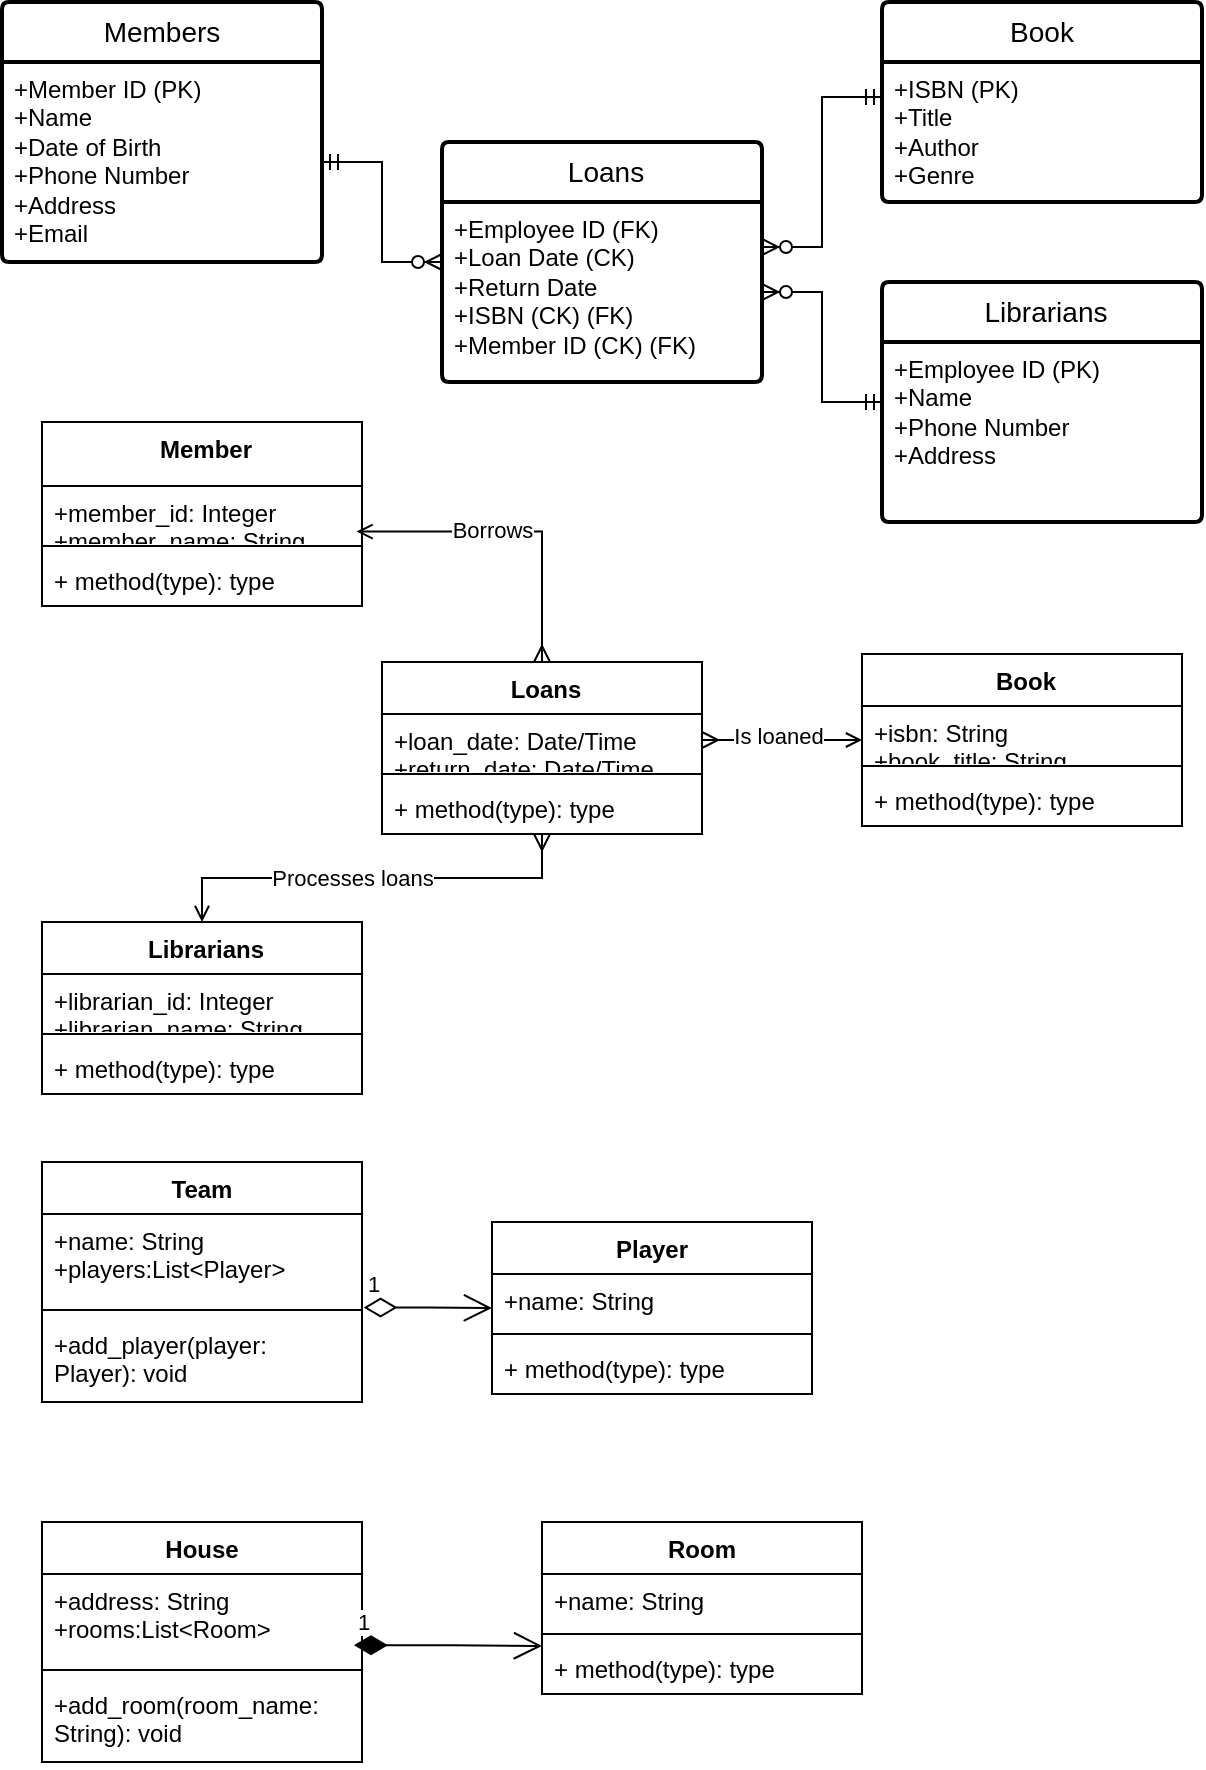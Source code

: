 <mxfile version="24.4.9" type="github">
  <diagram name="Page-1" id="JQiX8kT1mr57dHyr-gnF">
    <mxGraphModel dx="1050" dy="530" grid="1" gridSize="10" guides="1" tooltips="1" connect="1" arrows="1" fold="1" page="1" pageScale="1" pageWidth="850" pageHeight="1100" math="0" shadow="0">
      <root>
        <mxCell id="0" />
        <mxCell id="1" parent="0" />
        <mxCell id="DEPRjO1uCGuWEpomlT2Z-29" value="Book" style="swimlane;childLayout=stackLayout;horizontal=1;startSize=30;horizontalStack=0;rounded=1;fontSize=14;fontStyle=0;strokeWidth=2;resizeParent=0;resizeLast=1;shadow=0;dashed=0;align=center;arcSize=4;whiteSpace=wrap;html=1;" parent="1" vertex="1">
          <mxGeometry x="460" y="10" width="160" height="100" as="geometry" />
        </mxCell>
        <mxCell id="DEPRjO1uCGuWEpomlT2Z-30" value="+ISBN (PK)&lt;div&gt;+Title&lt;/div&gt;&lt;div&gt;+Author&lt;/div&gt;&lt;div&gt;+Genre&lt;/div&gt;" style="align=left;strokeColor=none;fillColor=none;spacingLeft=4;fontSize=12;verticalAlign=top;resizable=0;rotatable=0;part=1;html=1;" parent="DEPRjO1uCGuWEpomlT2Z-29" vertex="1">
          <mxGeometry y="30" width="160" height="70" as="geometry" />
        </mxCell>
        <mxCell id="DEPRjO1uCGuWEpomlT2Z-31" value="Members" style="swimlane;childLayout=stackLayout;horizontal=1;startSize=30;horizontalStack=0;rounded=1;fontSize=14;fontStyle=0;strokeWidth=2;resizeParent=0;resizeLast=1;shadow=0;dashed=0;align=center;arcSize=4;whiteSpace=wrap;html=1;" parent="1" vertex="1">
          <mxGeometry x="20" y="10" width="160" height="130" as="geometry" />
        </mxCell>
        <mxCell id="DEPRjO1uCGuWEpomlT2Z-32" value="+Member ID (PK)&lt;div&gt;+Name&lt;/div&gt;&lt;div&gt;+Date of Birth&lt;/div&gt;&lt;div&gt;+Phone Number&lt;/div&gt;&lt;div&gt;+Address&lt;/div&gt;&lt;div&gt;+Email&lt;/div&gt;" style="align=left;strokeColor=none;fillColor=none;spacingLeft=4;fontSize=12;verticalAlign=top;resizable=0;rotatable=0;part=1;html=1;" parent="DEPRjO1uCGuWEpomlT2Z-31" vertex="1">
          <mxGeometry y="30" width="160" height="100" as="geometry" />
        </mxCell>
        <mxCell id="DEPRjO1uCGuWEpomlT2Z-33" value="Loans" style="swimlane;childLayout=stackLayout;horizontal=1;startSize=30;horizontalStack=0;rounded=1;fontSize=14;fontStyle=0;strokeWidth=2;resizeParent=0;resizeLast=1;shadow=0;dashed=0;align=center;arcSize=4;whiteSpace=wrap;html=1;verticalAlign=top;spacingLeft=4;fontFamily=Helvetica;fontColor=default;resizable=0;fillColor=none;direction=east;" parent="1" vertex="1">
          <mxGeometry x="240" y="80" width="160" height="120" as="geometry" />
        </mxCell>
        <mxCell id="DEPRjO1uCGuWEpomlT2Z-34" value="&lt;div&gt;+Employee ID (FK)&lt;/div&gt;&lt;div&gt;+Loan Date (CK)&lt;/div&gt;&lt;div&gt;+Return Date&lt;/div&gt;&lt;div&gt;+ISBN (CK) (FK)&lt;/div&gt;&lt;div&gt;+Member ID (CK) (FK)&lt;/div&gt;" style="align=left;strokeColor=none;fillColor=none;spacingLeft=4;fontSize=12;verticalAlign=top;resizable=0;rotatable=0;part=1;html=1;fontFamily=Helvetica;fontColor=default;" parent="DEPRjO1uCGuWEpomlT2Z-33" vertex="1">
          <mxGeometry y="30" width="160" height="90" as="geometry" />
        </mxCell>
        <mxCell id="DEPRjO1uCGuWEpomlT2Z-35" value="Librarians" style="swimlane;childLayout=stackLayout;horizontal=1;startSize=30;horizontalStack=0;rounded=1;fontSize=14;fontStyle=0;strokeWidth=2;resizeParent=0;resizeLast=1;shadow=0;dashed=0;align=center;arcSize=4;whiteSpace=wrap;html=1;verticalAlign=top;spacingLeft=4;fontFamily=Helvetica;fontColor=default;resizable=0;fillColor=none;" parent="1" vertex="1">
          <mxGeometry x="460" y="150" width="160" height="120" as="geometry" />
        </mxCell>
        <mxCell id="DEPRjO1uCGuWEpomlT2Z-36" value="+Employee ID (PK)&lt;div&gt;+Name&lt;/div&gt;&lt;div&gt;+Phone Number&lt;/div&gt;&lt;div&gt;+Address&lt;/div&gt;&lt;div&gt;&amp;nbsp;&lt;/div&gt;" style="align=left;strokeColor=none;fillColor=none;spacingLeft=4;fontSize=12;verticalAlign=top;resizable=0;rotatable=0;part=1;html=1;fontFamily=Helvetica;fontColor=default;" parent="DEPRjO1uCGuWEpomlT2Z-35" vertex="1">
          <mxGeometry y="30" width="160" height="90" as="geometry" />
        </mxCell>
        <mxCell id="DEPRjO1uCGuWEpomlT2Z-47" style="edgeStyle=orthogonalEdgeStyle;rounded=0;orthogonalLoop=1;jettySize=auto;html=1;exitX=0.5;exitY=1;exitDx=0;exitDy=0;fontFamily=Helvetica;fontSize=12;fontColor=default;resizable=0;" parent="DEPRjO1uCGuWEpomlT2Z-35" source="DEPRjO1uCGuWEpomlT2Z-36" target="DEPRjO1uCGuWEpomlT2Z-36" edge="1">
          <mxGeometry relative="1" as="geometry" />
        </mxCell>
        <mxCell id="DEPRjO1uCGuWEpomlT2Z-39" value="" style="edgeStyle=entityRelationEdgeStyle;fontSize=12;html=1;endArrow=ERzeroToMany;startArrow=ERmandOne;rounded=0;fontFamily=Helvetica;fontColor=default;resizable=0;exitX=1;exitY=0.5;exitDx=0;exitDy=0;entryX=0;entryY=0.5;entryDx=0;entryDy=0;" parent="1" source="DEPRjO1uCGuWEpomlT2Z-32" target="DEPRjO1uCGuWEpomlT2Z-33" edge="1">
          <mxGeometry width="100" height="100" relative="1" as="geometry">
            <mxPoint x="370" y="330" as="sourcePoint" />
            <mxPoint x="470" y="230" as="targetPoint" />
          </mxGeometry>
        </mxCell>
        <mxCell id="DEPRjO1uCGuWEpomlT2Z-41" value="" style="edgeStyle=entityRelationEdgeStyle;fontSize=12;html=1;endArrow=ERzeroToMany;startArrow=ERmandOne;rounded=0;fontFamily=Helvetica;fontColor=default;resizable=0;exitX=0;exitY=0.25;exitDx=0;exitDy=0;entryX=1;entryY=0.25;entryDx=0;entryDy=0;" parent="1" source="DEPRjO1uCGuWEpomlT2Z-30" target="DEPRjO1uCGuWEpomlT2Z-34" edge="1">
          <mxGeometry width="100" height="100" relative="1" as="geometry">
            <mxPoint x="190" y="135" as="sourcePoint" />
            <mxPoint x="250" y="270" as="targetPoint" />
            <Array as="points">
              <mxPoint x="440" y="200" />
            </Array>
          </mxGeometry>
        </mxCell>
        <mxCell id="DEPRjO1uCGuWEpomlT2Z-49" value="" style="edgeStyle=entityRelationEdgeStyle;fontSize=12;html=1;endArrow=ERzeroToMany;startArrow=ERmandOne;rounded=0;fontFamily=Helvetica;fontColor=default;resizable=0;exitX=0;exitY=0.5;exitDx=0;exitDy=0;entryX=1;entryY=0.5;entryDx=0;entryDy=0;" parent="1" source="DEPRjO1uCGuWEpomlT2Z-35" target="DEPRjO1uCGuWEpomlT2Z-34" edge="1">
          <mxGeometry width="100" height="100" relative="1" as="geometry">
            <mxPoint x="480" y="118" as="sourcePoint" />
            <mxPoint x="480" y="380" as="targetPoint" />
            <Array as="points">
              <mxPoint x="460" y="220" />
            </Array>
          </mxGeometry>
        </mxCell>
        <mxCell id="DEPRjO1uCGuWEpomlT2Z-62" value="Member" style="swimlane;fontStyle=1;align=center;verticalAlign=top;childLayout=stackLayout;horizontal=1;startSize=32;horizontalStack=0;resizeParent=1;resizeParentMax=0;resizeLast=0;collapsible=1;marginBottom=0;whiteSpace=wrap;html=1;spacingLeft=4;fontFamily=Helvetica;fontSize=12;fontColor=default;resizable=0;fillColor=none;direction=east;" parent="1" vertex="1">
          <mxGeometry x="40" y="220" width="160" height="92" as="geometry" />
        </mxCell>
        <mxCell id="DEPRjO1uCGuWEpomlT2Z-63" value="&lt;span style=&quot;text-wrap: nowrap;&quot;&gt;+member_id: Integer&lt;/span&gt;&lt;div&gt;&lt;span style=&quot;text-wrap: nowrap;&quot;&gt;+member_name: String&lt;/span&gt;&lt;/div&gt;&lt;div&gt;&lt;span style=&quot;text-wrap: nowrap;&quot;&gt;+member_address: String&lt;/span&gt;&lt;/div&gt;&lt;div&gt;&lt;span style=&quot;text-wrap: nowrap;&quot;&gt;+member_mobile: String&lt;/span&gt;&lt;/div&gt;&lt;div&gt;&lt;span style=&quot;text-wrap: nowrap;&quot;&gt;+member_email: String&lt;/span&gt;&lt;/div&gt;" style="text;strokeColor=none;fillColor=none;align=left;verticalAlign=top;spacingLeft=4;spacingRight=4;overflow=hidden;rotatable=0;points=[[0,0.5],[1,0.5]];portConstraint=eastwest;whiteSpace=wrap;html=1;fontFamily=Helvetica;fontSize=12;fontColor=default;resizable=0;" parent="DEPRjO1uCGuWEpomlT2Z-62" vertex="1">
          <mxGeometry y="32" width="160" height="26" as="geometry" />
        </mxCell>
        <mxCell id="DEPRjO1uCGuWEpomlT2Z-64" value="" style="line;strokeWidth=1;fillColor=none;align=left;verticalAlign=middle;spacingTop=-1;spacingLeft=3;spacingRight=3;rotatable=0;labelPosition=right;points=[];portConstraint=eastwest;strokeColor=inherit;fontFamily=Helvetica;fontSize=12;fontColor=default;resizable=0;" parent="DEPRjO1uCGuWEpomlT2Z-62" vertex="1">
          <mxGeometry y="58" width="160" height="8" as="geometry" />
        </mxCell>
        <mxCell id="DEPRjO1uCGuWEpomlT2Z-65" value="+ method(type): type" style="text;strokeColor=none;fillColor=none;align=left;verticalAlign=top;spacingLeft=4;spacingRight=4;overflow=hidden;rotatable=0;points=[[0,0.5],[1,0.5]];portConstraint=eastwest;whiteSpace=wrap;html=1;fontFamily=Helvetica;fontSize=12;fontColor=default;resizable=0;" parent="DEPRjO1uCGuWEpomlT2Z-62" vertex="1">
          <mxGeometry y="66" width="160" height="26" as="geometry" />
        </mxCell>
        <mxCell id="TEkkvYS7rRXiAWXZvt8I-15" style="edgeStyle=orthogonalEdgeStyle;rounded=0;orthogonalLoop=1;jettySize=auto;html=1;exitX=0.5;exitY=1;exitDx=0;exitDy=0;entryX=0.5;entryY=0;entryDx=0;entryDy=0;startArrow=ERmany;startFill=0;endArrow=open;endFill=0;" edge="1" parent="1" source="DEPRjO1uCGuWEpomlT2Z-66" target="DEPRjO1uCGuWEpomlT2Z-74">
          <mxGeometry relative="1" as="geometry" />
        </mxCell>
        <mxCell id="TEkkvYS7rRXiAWXZvt8I-16" value="Processes loans" style="edgeLabel;html=1;align=center;verticalAlign=middle;resizable=0;points=[];" vertex="1" connectable="0" parent="TEkkvYS7rRXiAWXZvt8I-15">
          <mxGeometry x="0.099" relative="1" as="geometry">
            <mxPoint as="offset" />
          </mxGeometry>
        </mxCell>
        <mxCell id="DEPRjO1uCGuWEpomlT2Z-66" value="Loans" style="swimlane;fontStyle=1;align=center;verticalAlign=top;childLayout=stackLayout;horizontal=1;startSize=26;horizontalStack=0;resizeParent=1;resizeParentMax=0;resizeLast=0;collapsible=1;marginBottom=0;whiteSpace=wrap;html=1;spacingLeft=4;fontFamily=Helvetica;fontSize=12;fontColor=default;resizable=0;fillColor=none;" parent="1" vertex="1">
          <mxGeometry x="210" y="340" width="160" height="86" as="geometry" />
        </mxCell>
        <mxCell id="DEPRjO1uCGuWEpomlT2Z-67" value="&lt;div style=&quot;text-wrap: nowrap;&quot;&gt;+loan_date: Date/Time&lt;/div&gt;&lt;div style=&quot;text-wrap: nowrap;&quot;&gt;+return_date: Date/Time&lt;/div&gt;&lt;div style=&quot;text-wrap: nowrap;&quot;&gt;+member_id: Integer&lt;/div&gt;&lt;div style=&quot;text-wrap: nowrap;&quot;&gt;+isbn: String&lt;/div&gt;&lt;div style=&quot;text-wrap: nowrap;&quot;&gt;+staff_id: Integer&lt;/div&gt;" style="text;strokeColor=none;fillColor=none;align=left;verticalAlign=top;spacingLeft=4;spacingRight=4;overflow=hidden;rotatable=0;points=[[0,0.5],[1,0.5]];portConstraint=eastwest;whiteSpace=wrap;html=1;fontFamily=Helvetica;fontSize=12;fontColor=default;resizable=0;" parent="DEPRjO1uCGuWEpomlT2Z-66" vertex="1">
          <mxGeometry y="26" width="160" height="26" as="geometry" />
        </mxCell>
        <mxCell id="DEPRjO1uCGuWEpomlT2Z-68" value="" style="line;strokeWidth=1;fillColor=none;align=left;verticalAlign=middle;spacingTop=-1;spacingLeft=3;spacingRight=3;rotatable=0;labelPosition=right;points=[];portConstraint=eastwest;strokeColor=inherit;fontFamily=Helvetica;fontSize=12;fontColor=default;resizable=0;" parent="DEPRjO1uCGuWEpomlT2Z-66" vertex="1">
          <mxGeometry y="52" width="160" height="8" as="geometry" />
        </mxCell>
        <mxCell id="DEPRjO1uCGuWEpomlT2Z-69" value="+ method(type): type" style="text;strokeColor=none;fillColor=none;align=left;verticalAlign=top;spacingLeft=4;spacingRight=4;overflow=hidden;rotatable=0;points=[[0,0.5],[1,0.5]];portConstraint=eastwest;whiteSpace=wrap;html=1;fontFamily=Helvetica;fontSize=12;fontColor=default;resizable=0;" parent="DEPRjO1uCGuWEpomlT2Z-66" vertex="1">
          <mxGeometry y="60" width="160" height="26" as="geometry" />
        </mxCell>
        <mxCell id="DEPRjO1uCGuWEpomlT2Z-70" value="Book" style="swimlane;fontStyle=1;align=center;verticalAlign=top;childLayout=stackLayout;horizontal=1;startSize=26;horizontalStack=0;resizeParent=1;resizeParentMax=0;resizeLast=0;collapsible=1;marginBottom=0;whiteSpace=wrap;html=1;spacingLeft=4;fontFamily=Helvetica;fontSize=12;fontColor=default;resizable=0;fillColor=none;" parent="1" vertex="1">
          <mxGeometry x="450" y="336" width="160" height="86" as="geometry" />
        </mxCell>
        <mxCell id="DEPRjO1uCGuWEpomlT2Z-71" value="&lt;div style=&quot;text-wrap: nowrap;&quot;&gt;+isbn: String&lt;/div&gt;&lt;div style=&quot;text-wrap: nowrap;&quot;&gt;+book_title: String&lt;/div&gt;&lt;div style=&quot;text-wrap: nowrap;&quot;&gt;+book_author: String&lt;/div&gt;&lt;div style=&quot;text-wrap: nowrap;&quot;&gt;+book_genre: String&lt;/div&gt;" style="text;strokeColor=none;fillColor=none;align=left;verticalAlign=top;spacingLeft=4;spacingRight=4;overflow=hidden;rotatable=0;points=[[0,0.5],[1,0.5]];portConstraint=eastwest;whiteSpace=wrap;html=1;fontFamily=Helvetica;fontSize=12;fontColor=default;resizable=0;" parent="DEPRjO1uCGuWEpomlT2Z-70" vertex="1">
          <mxGeometry y="26" width="160" height="26" as="geometry" />
        </mxCell>
        <mxCell id="DEPRjO1uCGuWEpomlT2Z-72" value="" style="line;strokeWidth=1;fillColor=none;align=left;verticalAlign=middle;spacingTop=-1;spacingLeft=3;spacingRight=3;rotatable=0;labelPosition=right;points=[];portConstraint=eastwest;strokeColor=inherit;fontFamily=Helvetica;fontSize=12;fontColor=default;resizable=0;" parent="DEPRjO1uCGuWEpomlT2Z-70" vertex="1">
          <mxGeometry y="52" width="160" height="8" as="geometry" />
        </mxCell>
        <mxCell id="DEPRjO1uCGuWEpomlT2Z-73" value="+ method(type): type" style="text;strokeColor=none;fillColor=none;align=left;verticalAlign=top;spacingLeft=4;spacingRight=4;overflow=hidden;rotatable=0;points=[[0,0.5],[1,0.5]];portConstraint=eastwest;whiteSpace=wrap;html=1;fontFamily=Helvetica;fontSize=12;fontColor=default;resizable=0;" parent="DEPRjO1uCGuWEpomlT2Z-70" vertex="1">
          <mxGeometry y="60" width="160" height="26" as="geometry" />
        </mxCell>
        <mxCell id="DEPRjO1uCGuWEpomlT2Z-74" value="Librarians" style="swimlane;fontStyle=1;align=center;verticalAlign=top;childLayout=stackLayout;horizontal=1;startSize=26;horizontalStack=0;resizeParent=1;resizeParentMax=0;resizeLast=0;collapsible=1;marginBottom=0;whiteSpace=wrap;html=1;spacingLeft=4;fontFamily=Helvetica;fontSize=12;fontColor=default;resizable=0;fillColor=none;" parent="1" vertex="1">
          <mxGeometry x="40" y="470" width="160" height="86" as="geometry" />
        </mxCell>
        <mxCell id="DEPRjO1uCGuWEpomlT2Z-75" value="&lt;div style=&quot;text-wrap: nowrap;&quot;&gt;+librarian_id: Integer&lt;/div&gt;&lt;div style=&quot;text-wrap: nowrap;&quot;&gt;+librarian_name: String&lt;/div&gt;&lt;div style=&quot;text-wrap: nowrap;&quot;&gt;+librarian_mobile: String&lt;/div&gt;&lt;div style=&quot;text-wrap: nowrap;&quot;&gt;+librarian_address: String&lt;/div&gt;" style="text;strokeColor=none;fillColor=none;align=left;verticalAlign=top;spacingLeft=4;spacingRight=4;overflow=hidden;rotatable=0;points=[[0,0.5],[1,0.5]];portConstraint=eastwest;whiteSpace=wrap;html=1;fontFamily=Helvetica;fontSize=12;fontColor=default;resizable=0;" parent="DEPRjO1uCGuWEpomlT2Z-74" vertex="1">
          <mxGeometry y="26" width="160" height="26" as="geometry" />
        </mxCell>
        <mxCell id="DEPRjO1uCGuWEpomlT2Z-76" value="" style="line;strokeWidth=1;fillColor=none;align=left;verticalAlign=middle;spacingTop=-1;spacingLeft=3;spacingRight=3;rotatable=0;labelPosition=right;points=[];portConstraint=eastwest;strokeColor=inherit;fontFamily=Helvetica;fontSize=12;fontColor=default;resizable=0;" parent="DEPRjO1uCGuWEpomlT2Z-74" vertex="1">
          <mxGeometry y="52" width="160" height="8" as="geometry" />
        </mxCell>
        <mxCell id="DEPRjO1uCGuWEpomlT2Z-77" value="+ method(type): type" style="text;strokeColor=none;fillColor=none;align=left;verticalAlign=top;spacingLeft=4;spacingRight=4;overflow=hidden;rotatable=0;points=[[0,0.5],[1,0.5]];portConstraint=eastwest;whiteSpace=wrap;html=1;fontFamily=Helvetica;fontSize=12;fontColor=default;resizable=0;" parent="DEPRjO1uCGuWEpomlT2Z-74" vertex="1">
          <mxGeometry y="60" width="160" height="26" as="geometry" />
        </mxCell>
        <mxCell id="TEkkvYS7rRXiAWXZvt8I-12" style="edgeStyle=orthogonalEdgeStyle;rounded=0;orthogonalLoop=1;jettySize=auto;html=1;exitX=0.5;exitY=0;exitDx=0;exitDy=0;startArrow=ERmany;startFill=0;endArrow=open;endFill=0;entryX=0.983;entryY=0.877;entryDx=0;entryDy=0;entryPerimeter=0;" edge="1" parent="1" source="DEPRjO1uCGuWEpomlT2Z-66" target="DEPRjO1uCGuWEpomlT2Z-63">
          <mxGeometry relative="1" as="geometry">
            <mxPoint x="350" y="610" as="targetPoint" />
          </mxGeometry>
        </mxCell>
        <mxCell id="TEkkvYS7rRXiAWXZvt8I-13" value="Borrows" style="edgeLabel;html=1;align=center;verticalAlign=middle;resizable=0;points=[];" vertex="1" connectable="0" parent="TEkkvYS7rRXiAWXZvt8I-12">
          <mxGeometry x="0.138" y="-1" relative="1" as="geometry">
            <mxPoint as="offset" />
          </mxGeometry>
        </mxCell>
        <mxCell id="TEkkvYS7rRXiAWXZvt8I-6" value="" style="endArrow=open;endFill=1;html=1;rounded=0;exitX=1;exitY=0.5;exitDx=0;exitDy=0;startArrow=ERmany;startFill=0;entryX=0;entryY=0.5;entryDx=0;entryDy=0;" edge="1" parent="1" source="DEPRjO1uCGuWEpomlT2Z-67" target="DEPRjO1uCGuWEpomlT2Z-70">
          <mxGeometry width="160" relative="1" as="geometry">
            <mxPoint x="325" y="779.5" as="sourcePoint" />
            <mxPoint x="330" y="780" as="targetPoint" />
          </mxGeometry>
        </mxCell>
        <mxCell id="TEkkvYS7rRXiAWXZvt8I-10" value="Is loaned" style="edgeLabel;html=1;align=center;verticalAlign=middle;resizable=0;points=[];" vertex="1" connectable="0" parent="TEkkvYS7rRXiAWXZvt8I-6">
          <mxGeometry x="-0.049" y="2" relative="1" as="geometry">
            <mxPoint as="offset" />
          </mxGeometry>
        </mxCell>
        <mxCell id="TEkkvYS7rRXiAWXZvt8I-25" value="Team" style="swimlane;fontStyle=1;align=center;verticalAlign=top;childLayout=stackLayout;horizontal=1;startSize=26;horizontalStack=0;resizeParent=1;resizeParentMax=0;resizeLast=0;collapsible=1;marginBottom=0;whiteSpace=wrap;html=1;" vertex="1" parent="1">
          <mxGeometry x="40" y="590" width="160" height="120" as="geometry" />
        </mxCell>
        <mxCell id="TEkkvYS7rRXiAWXZvt8I-26" value="+name: String&lt;div&gt;+players:List&amp;lt;Player&amp;gt;&lt;/div&gt;" style="text;strokeColor=none;fillColor=none;align=left;verticalAlign=top;spacingLeft=4;spacingRight=4;overflow=hidden;rotatable=0;points=[[0,0.5],[1,0.5]];portConstraint=eastwest;whiteSpace=wrap;html=1;" vertex="1" parent="TEkkvYS7rRXiAWXZvt8I-25">
          <mxGeometry y="26" width="160" height="44" as="geometry" />
        </mxCell>
        <mxCell id="TEkkvYS7rRXiAWXZvt8I-27" value="" style="line;strokeWidth=1;fillColor=none;align=left;verticalAlign=middle;spacingTop=-1;spacingLeft=3;spacingRight=3;rotatable=0;labelPosition=right;points=[];portConstraint=eastwest;strokeColor=inherit;" vertex="1" parent="TEkkvYS7rRXiAWXZvt8I-25">
          <mxGeometry y="70" width="160" height="8" as="geometry" />
        </mxCell>
        <mxCell id="TEkkvYS7rRXiAWXZvt8I-28" value="+add_player(player: Player): void" style="text;strokeColor=none;fillColor=none;align=left;verticalAlign=top;spacingLeft=4;spacingRight=4;overflow=hidden;rotatable=0;points=[[0,0.5],[1,0.5]];portConstraint=eastwest;whiteSpace=wrap;html=1;" vertex="1" parent="TEkkvYS7rRXiAWXZvt8I-25">
          <mxGeometry y="78" width="160" height="42" as="geometry" />
        </mxCell>
        <mxCell id="TEkkvYS7rRXiAWXZvt8I-29" value="Player" style="swimlane;fontStyle=1;align=center;verticalAlign=top;childLayout=stackLayout;horizontal=1;startSize=26;horizontalStack=0;resizeParent=1;resizeParentMax=0;resizeLast=0;collapsible=1;marginBottom=0;whiteSpace=wrap;html=1;" vertex="1" parent="1">
          <mxGeometry x="265" y="620" width="160" height="86" as="geometry" />
        </mxCell>
        <mxCell id="TEkkvYS7rRXiAWXZvt8I-30" value="+name: String" style="text;strokeColor=none;fillColor=none;align=left;verticalAlign=top;spacingLeft=4;spacingRight=4;overflow=hidden;rotatable=0;points=[[0,0.5],[1,0.5]];portConstraint=eastwest;whiteSpace=wrap;html=1;" vertex="1" parent="TEkkvYS7rRXiAWXZvt8I-29">
          <mxGeometry y="26" width="160" height="26" as="geometry" />
        </mxCell>
        <mxCell id="TEkkvYS7rRXiAWXZvt8I-31" value="" style="line;strokeWidth=1;fillColor=none;align=left;verticalAlign=middle;spacingTop=-1;spacingLeft=3;spacingRight=3;rotatable=0;labelPosition=right;points=[];portConstraint=eastwest;strokeColor=inherit;" vertex="1" parent="TEkkvYS7rRXiAWXZvt8I-29">
          <mxGeometry y="52" width="160" height="8" as="geometry" />
        </mxCell>
        <mxCell id="TEkkvYS7rRXiAWXZvt8I-32" value="+ method(type): type" style="text;strokeColor=none;fillColor=none;align=left;verticalAlign=top;spacingLeft=4;spacingRight=4;overflow=hidden;rotatable=0;points=[[0,0.5],[1,0.5]];portConstraint=eastwest;whiteSpace=wrap;html=1;" vertex="1" parent="TEkkvYS7rRXiAWXZvt8I-29">
          <mxGeometry y="60" width="160" height="26" as="geometry" />
        </mxCell>
        <mxCell id="TEkkvYS7rRXiAWXZvt8I-33" value="1" style="endArrow=open;html=1;endSize=12;startArrow=diamondThin;startSize=14;startFill=0;edgeStyle=orthogonalEdgeStyle;align=left;verticalAlign=bottom;rounded=0;exitX=1.005;exitY=-0.124;exitDx=0;exitDy=0;exitPerimeter=0;entryX=0;entryY=0.5;entryDx=0;entryDy=0;" edge="1" parent="1" source="TEkkvYS7rRXiAWXZvt8I-28" target="TEkkvYS7rRXiAWXZvt8I-29">
          <mxGeometry x="-1" y="3" relative="1" as="geometry">
            <mxPoint x="230" y="970" as="sourcePoint" />
            <mxPoint x="390" y="970" as="targetPoint" />
          </mxGeometry>
        </mxCell>
        <mxCell id="TEkkvYS7rRXiAWXZvt8I-38" value="House" style="swimlane;fontStyle=1;align=center;verticalAlign=top;childLayout=stackLayout;horizontal=1;startSize=26;horizontalStack=0;resizeParent=1;resizeParentMax=0;resizeLast=0;collapsible=1;marginBottom=0;whiteSpace=wrap;html=1;" vertex="1" parent="1">
          <mxGeometry x="40" y="770" width="160" height="120" as="geometry" />
        </mxCell>
        <mxCell id="TEkkvYS7rRXiAWXZvt8I-39" value="+address: String&lt;div&gt;+rooms:List&amp;lt;Room&amp;gt;&lt;/div&gt;" style="text;strokeColor=none;fillColor=none;align=left;verticalAlign=top;spacingLeft=4;spacingRight=4;overflow=hidden;rotatable=0;points=[[0,0.5],[1,0.5]];portConstraint=eastwest;whiteSpace=wrap;html=1;" vertex="1" parent="TEkkvYS7rRXiAWXZvt8I-38">
          <mxGeometry y="26" width="160" height="44" as="geometry" />
        </mxCell>
        <mxCell id="TEkkvYS7rRXiAWXZvt8I-40" value="" style="line;strokeWidth=1;fillColor=none;align=left;verticalAlign=middle;spacingTop=-1;spacingLeft=3;spacingRight=3;rotatable=0;labelPosition=right;points=[];portConstraint=eastwest;strokeColor=inherit;" vertex="1" parent="TEkkvYS7rRXiAWXZvt8I-38">
          <mxGeometry y="70" width="160" height="8" as="geometry" />
        </mxCell>
        <mxCell id="TEkkvYS7rRXiAWXZvt8I-41" value="+add_room(room_name: String): void" style="text;strokeColor=none;fillColor=none;align=left;verticalAlign=top;spacingLeft=4;spacingRight=4;overflow=hidden;rotatable=0;points=[[0,0.5],[1,0.5]];portConstraint=eastwest;whiteSpace=wrap;html=1;" vertex="1" parent="TEkkvYS7rRXiAWXZvt8I-38">
          <mxGeometry y="78" width="160" height="42" as="geometry" />
        </mxCell>
        <mxCell id="TEkkvYS7rRXiAWXZvt8I-42" value="Room" style="swimlane;fontStyle=1;align=center;verticalAlign=top;childLayout=stackLayout;horizontal=1;startSize=26;horizontalStack=0;resizeParent=1;resizeParentMax=0;resizeLast=0;collapsible=1;marginBottom=0;whiteSpace=wrap;html=1;" vertex="1" parent="1">
          <mxGeometry x="290" y="770" width="160" height="86" as="geometry" />
        </mxCell>
        <mxCell id="TEkkvYS7rRXiAWXZvt8I-43" value="+name: String" style="text;strokeColor=none;fillColor=none;align=left;verticalAlign=top;spacingLeft=4;spacingRight=4;overflow=hidden;rotatable=0;points=[[0,0.5],[1,0.5]];portConstraint=eastwest;whiteSpace=wrap;html=1;" vertex="1" parent="TEkkvYS7rRXiAWXZvt8I-42">
          <mxGeometry y="26" width="160" height="26" as="geometry" />
        </mxCell>
        <mxCell id="TEkkvYS7rRXiAWXZvt8I-44" value="" style="line;strokeWidth=1;fillColor=none;align=left;verticalAlign=middle;spacingTop=-1;spacingLeft=3;spacingRight=3;rotatable=0;labelPosition=right;points=[];portConstraint=eastwest;strokeColor=inherit;" vertex="1" parent="TEkkvYS7rRXiAWXZvt8I-42">
          <mxGeometry y="52" width="160" height="8" as="geometry" />
        </mxCell>
        <mxCell id="TEkkvYS7rRXiAWXZvt8I-45" value="+ method(type): type" style="text;strokeColor=none;fillColor=none;align=left;verticalAlign=top;spacingLeft=4;spacingRight=4;overflow=hidden;rotatable=0;points=[[0,0.5],[1,0.5]];portConstraint=eastwest;whiteSpace=wrap;html=1;" vertex="1" parent="TEkkvYS7rRXiAWXZvt8I-42">
          <mxGeometry y="60" width="160" height="26" as="geometry" />
        </mxCell>
        <mxCell id="TEkkvYS7rRXiAWXZvt8I-46" value="1" style="endArrow=open;html=1;endSize=12;startArrow=diamondThin;startSize=14;startFill=1;edgeStyle=orthogonalEdgeStyle;align=left;verticalAlign=bottom;rounded=0;exitX=0.975;exitY=0.809;exitDx=0;exitDy=0;exitPerimeter=0;" edge="1" parent="1" source="TEkkvYS7rRXiAWXZvt8I-39">
          <mxGeometry x="-1" y="3" relative="1" as="geometry">
            <mxPoint x="210" y="850" as="sourcePoint" />
            <mxPoint x="290" y="832" as="targetPoint" />
          </mxGeometry>
        </mxCell>
      </root>
    </mxGraphModel>
  </diagram>
</mxfile>
